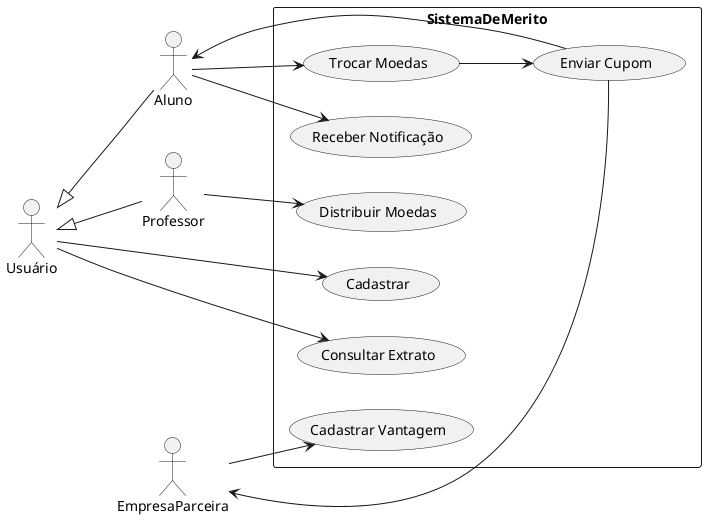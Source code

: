 @startuml
left to right direction

actor Usuário 
actor Aluno
actor Professor
actor EmpresaParceira

rectangle SistemaDeMerito {
    Usuário <|-- Aluno
    Usuário <|-- Professor

    Usuário --> (Cadastrar)
    Usuário --> (Consultar Extrato)

    Aluno --> (Trocar Moedas)
    Aluno --> (Receber Notificação)

    Professor --> (Distribuir Moedas)

    EmpresaParceira --> (Cadastrar Vantagem)

    (Trocar Moedas) --> (Enviar Cupom)
    (Enviar Cupom) --> Aluno
    (Enviar Cupom) --> EmpresaParceira
}

@enduml
